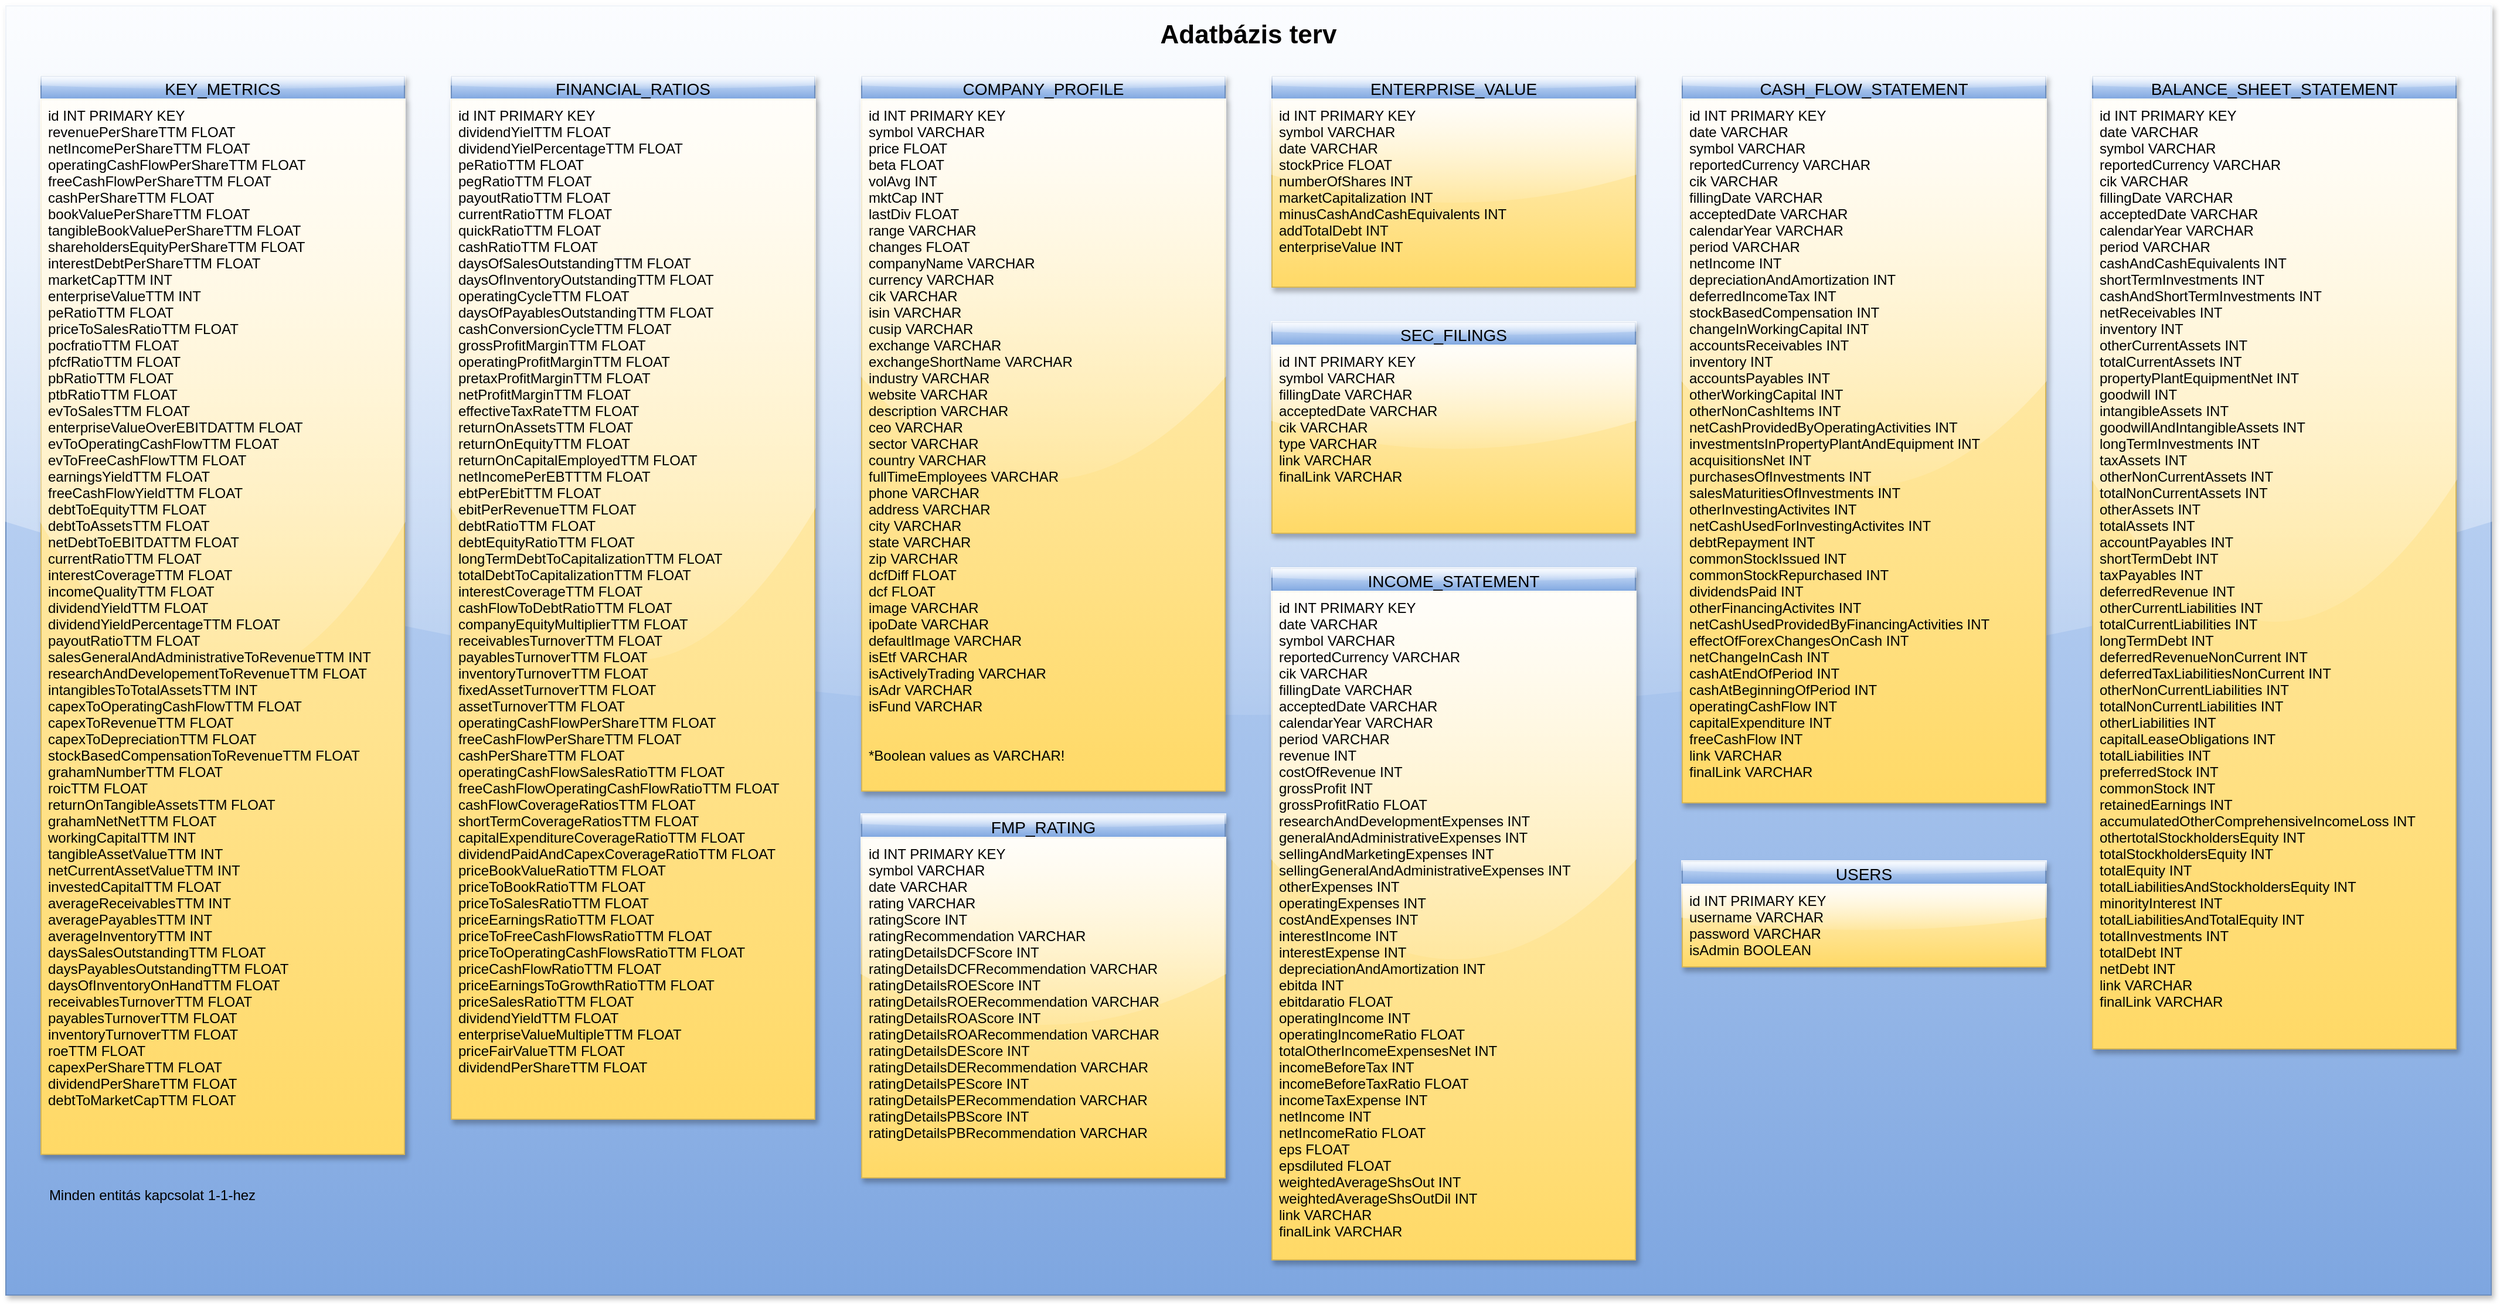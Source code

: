 <mxfile version="21.0.8" type="device"><diagram name="Page-1" id="0k4B8ohqkxRkoGEBsM4O"><mxGraphModel dx="2390" dy="2278" grid="1" gridSize="10" guides="1" tooltips="1" connect="1" arrows="1" fold="1" page="1" pageScale="1" pageWidth="850" pageHeight="1100" math="0" shadow="0"><root><mxCell id="0"/><mxCell id="1" parent="0"/><mxCell id="O-EyLO6O3vlPSjkbhAGj-23" value="" style="rounded=0;whiteSpace=wrap;html=1;shadow=1;glass=1;fillColor=#dae8fc;gradientColor=#7ea6e0;strokeColor=#6c8ebf;" parent="1" vertex="1"><mxGeometry x="40" y="-10" width="2120" height="1100" as="geometry"/></mxCell><mxCell id="O-EyLO6O3vlPSjkbhAGj-1" value="KEY_METRICS" style="swimlane;fontStyle=0;childLayout=stackLayout;horizontal=1;startSize=20;horizontalStack=0;resizeParent=1;resizeParentMax=0;resizeLast=0;collapsible=1;marginBottom=0;align=center;fontSize=14;fillColor=#dae8fc;strokeColor=#6c8ebf;gradientColor=#7ea6e0;shadow=1;glass=1;swimlaneLine=1;" parent="1" vertex="1"><mxGeometry x="70" y="50" width="310" height="920" as="geometry"><mxRectangle x="70" y="50" width="60" height="30" as="alternateBounds"/></mxGeometry></mxCell><mxCell id="O-EyLO6O3vlPSjkbhAGj-3" value="id&#9;INT PRIMARY KEY&#10;revenuePerShareTTM&#9;FLOAT&#10;netIncomePerShareTTM&#9;FLOAT&#10;operatingCashFlowPerShareTTM&#9;FLOAT&#10;freeCashFlowPerShareTTM&#9;FLOAT&#10;cashPerShareTTM&#9;FLOAT&#10;bookValuePerShareTTM&#9;FLOAT&#10;tangibleBookValuePerShareTTM&#9;FLOAT&#10;shareholdersEquityPerShareTTM&#9;FLOAT&#10;interestDebtPerShareTTM&#9;FLOAT&#10;marketCapTTM&#9;INT&#10;enterpriseValueTTM&#9;INT&#10;peRatioTTM&#9;FLOAT&#10;priceToSalesRatioTTM&#9;FLOAT&#10;pocfratioTTM&#9;FLOAT&#10;pfcfRatioTTM&#9;FLOAT&#10;pbRatioTTM&#9;FLOAT&#10;ptbRatioTTM&#9;FLOAT&#10;evToSalesTTM&#9;FLOAT&#10;enterpriseValueOverEBITDATTM&#9;FLOAT&#10;evToOperatingCashFlowTTM&#9;FLOAT&#10;evToFreeCashFlowTTM&#9;FLOAT&#10;earningsYieldTTM&#9;FLOAT&#10;freeCashFlowYieldTTM&#9;FLOAT&#10;debtToEquityTTM&#9;FLOAT&#10;debtToAssetsTTM&#9;FLOAT&#10;netDebtToEBITDATTM&#9;FLOAT&#10;currentRatioTTM&#9;FLOAT&#10;interestCoverageTTM&#9;FLOAT&#10;incomeQualityTTM&#9;FLOAT&#10;dividendYieldTTM&#9;FLOAT&#10;dividendYieldPercentageTTM&#9;FLOAT&#10;payoutRatioTTM&#9;FLOAT&#10;salesGeneralAndAdministrativeToRevenueTTM&#9;INT&#10;researchAndDevelopementToRevenueTTM&#9;FLOAT&#10;intangiblesToTotalAssetsTTM&#9;INT&#10;capexToOperatingCashFlowTTM&#9;FLOAT&#10;capexToRevenueTTM&#9;FLOAT&#10;capexToDepreciationTTM&#9;FLOAT&#10;stockBasedCompensationToRevenueTTM&#9;FLOAT&#10;grahamNumberTTM&#9;FLOAT&#10;roicTTM&#9;FLOAT&#10;returnOnTangibleAssetsTTM&#9;FLOAT&#10;grahamNetNetTTM&#9;FLOAT&#10;workingCapitalTTM&#9;INT&#10;tangibleAssetValueTTM&#9;INT&#10;netCurrentAssetValueTTM&#9;INT&#10;investedCapitalTTM&#9;FLOAT&#10;averageReceivablesTTM&#9;INT&#10;averagePayablesTTM&#9;INT&#10;averageInventoryTTM&#9;INT&#10;daysSalesOutstandingTTM&#9;FLOAT&#10;daysPayablesOutstandingTTM&#9;FLOAT&#10;daysOfInventoryOnHandTTM&#9;FLOAT&#10;receivablesTurnoverTTM&#9;FLOAT&#10;payablesTurnoverTTM&#9;FLOAT&#10;inventoryTurnoverTTM&#9;FLOAT&#10;roeTTM&#9;FLOAT&#10;capexPerShareTTM&#9;FLOAT&#10;dividendPerShareTTM&#9;FLOAT&#10;debtToMarketCapTTM&#9;FLOAT" style="text;strokeColor=#d6b656;fillColor=#fff2cc;spacingLeft=4;spacingRight=4;overflow=hidden;rotatable=0;points=[[0,0.5],[1,0.5]];portConstraint=eastwest;fontSize=12;gradientColor=#ffd966;glass=1;shadow=1;rounded=0;" parent="O-EyLO6O3vlPSjkbhAGj-1" vertex="1"><mxGeometry y="20" width="310" height="900" as="geometry"/></mxCell><mxCell id="O-EyLO6O3vlPSjkbhAGj-5" value="FINANCIAL_RATIOS" style="swimlane;fontStyle=0;childLayout=stackLayout;horizontal=1;startSize=20;horizontalStack=0;resizeParent=1;resizeParentMax=0;resizeLast=0;collapsible=1;marginBottom=0;align=center;fontSize=14;fillColor=#dae8fc;strokeColor=#6c8ebf;gradientColor=#7ea6e0;shadow=1;glass=1;swimlaneLine=1;" parent="1" vertex="1"><mxGeometry x="420" y="50" width="310" height="890" as="geometry"><mxRectangle x="70" y="50" width="60" height="30" as="alternateBounds"/></mxGeometry></mxCell><mxCell id="O-EyLO6O3vlPSjkbhAGj-6" value="id&#9;INT PRIMARY KEY&#10;dividendYielTTM&#9;FLOAT&#10;dividendYielPercentageTTM&#9;FLOAT&#10;peRatioTTM&#9;FLOAT&#10;pegRatioTTM&#9;FLOAT&#10;payoutRatioTTM&#9;FLOAT&#10;currentRatioTTM&#9;FLOAT&#10;quickRatioTTM&#9;FLOAT&#10;cashRatioTTM&#9;FLOAT&#10;daysOfSalesOutstandingTTM&#9;FLOAT&#10;daysOfInventoryOutstandingTTM&#9;FLOAT&#10;operatingCycleTTM&#9;FLOAT&#10;daysOfPayablesOutstandingTTM&#9;FLOAT&#10;cashConversionCycleTTM&#9;FLOAT&#10;grossProfitMarginTTM&#9;FLOAT&#10;operatingProfitMarginTTM&#9;FLOAT&#10;pretaxProfitMarginTTM&#9;FLOAT&#10;netProfitMarginTTM&#9;FLOAT&#10;effectiveTaxRateTTM&#9;FLOAT&#10;returnOnAssetsTTM&#9;FLOAT&#10;returnOnEquityTTM&#9;FLOAT&#10;returnOnCapitalEmployedTTM&#9;FLOAT&#10;netIncomePerEBTTTM&#9;FLOAT&#10;ebtPerEbitTTM&#9;FLOAT&#10;ebitPerRevenueTTM&#9;FLOAT&#10;debtRatioTTM&#9;FLOAT&#10;debtEquityRatioTTM&#9;FLOAT&#10;longTermDebtToCapitalizationTTM&#9;FLOAT&#10;totalDebtToCapitalizationTTM&#9;FLOAT&#10;interestCoverageTTM&#9;FLOAT&#10;cashFlowToDebtRatioTTM&#9;FLOAT&#10;companyEquityMultiplierTTM&#9;FLOAT&#10;receivablesTurnoverTTM&#9;FLOAT&#10;payablesTurnoverTTM&#9;FLOAT&#10;inventoryTurnoverTTM&#9;FLOAT&#10;fixedAssetTurnoverTTM&#9;FLOAT&#10;assetTurnoverTTM&#9;FLOAT&#10;operatingCashFlowPerShareTTM&#9;FLOAT&#10;freeCashFlowPerShareTTM&#9;FLOAT&#10;cashPerShareTTM&#9;FLOAT&#10;operatingCashFlowSalesRatioTTM&#9;FLOAT&#10;freeCashFlowOperatingCashFlowRatioTTM&#9;FLOAT&#10;cashFlowCoverageRatiosTTM&#9;FLOAT&#10;shortTermCoverageRatiosTTM&#9;FLOAT&#10;capitalExpenditureCoverageRatioTTM&#9;FLOAT&#10;dividendPaidAndCapexCoverageRatioTTM&#9;FLOAT&#10;priceBookValueRatioTTM&#9;FLOAT&#10;priceToBookRatioTTM&#9;FLOAT&#10;priceToSalesRatioTTM&#9;FLOAT&#10;priceEarningsRatioTTM&#9;FLOAT&#10;priceToFreeCashFlowsRatioTTM&#9;FLOAT&#10;priceToOperatingCashFlowsRatioTTM&#9;FLOAT&#10;priceCashFlowRatioTTM&#9;FLOAT&#10;priceEarningsToGrowthRatioTTM&#9;FLOAT&#10;priceSalesRatioTTM&#9;FLOAT&#10;dividendYieldTTM&#9;FLOAT&#10;enterpriseValueMultipleTTM&#9;FLOAT&#10;priceFairValueTTM&#9;FLOAT&#10;dividendPerShareTTM&#9;FLOAT" style="text;strokeColor=#d6b656;fillColor=#fff2cc;spacingLeft=4;spacingRight=4;overflow=hidden;rotatable=0;points=[[0,0.5],[1,0.5]];portConstraint=eastwest;fontSize=12;gradientColor=#ffd966;glass=1;shadow=1;rounded=0;" parent="O-EyLO6O3vlPSjkbhAGj-5" vertex="1"><mxGeometry y="20" width="310" height="870" as="geometry"/></mxCell><mxCell id="O-EyLO6O3vlPSjkbhAGj-7" value="COMPANY_PROFILE" style="swimlane;fontStyle=0;childLayout=stackLayout;horizontal=1;startSize=20;horizontalStack=0;resizeParent=1;resizeParentMax=0;resizeLast=0;collapsible=1;marginBottom=0;align=center;fontSize=14;fillColor=#dae8fc;strokeColor=#6c8ebf;gradientColor=#7ea6e0;shadow=1;glass=1;swimlaneLine=1;" parent="1" vertex="1"><mxGeometry x="770" y="50" width="310" height="610" as="geometry"><mxRectangle x="70" y="50" width="60" height="30" as="alternateBounds"/></mxGeometry></mxCell><mxCell id="O-EyLO6O3vlPSjkbhAGj-8" value="id&#9;INT PRIMARY KEY&#10;symbol&#9;VARCHAR&#10;price&#9;FLOAT&#10;beta&#9;FLOAT&#10;volAvg&#9;INT&#10;mktCap&#9;INT&#10;lastDiv&#9;FLOAT&#10;range&#9;VARCHAR&#10;changes&#9;FLOAT&#10;companyName&#9;VARCHAR&#10;currency&#9;VARCHAR&#10;cik&#9;VARCHAR&#10;isin&#9;VARCHAR&#10;cusip&#9;VARCHAR&#10;exchange&#9;VARCHAR&#10;exchangeShortName&#9;VARCHAR&#10;industry&#9;VARCHAR&#10;website&#9;VARCHAR&#10;description&#9;VARCHAR&#10;ceo&#9;VARCHAR&#10;sector&#9;VARCHAR&#10;country&#9;VARCHAR&#10;fullTimeEmployees&#9;VARCHAR&#10;phone&#9;VARCHAR&#10;address&#9;VARCHAR&#10;city&#9;VARCHAR&#10;state&#9;VARCHAR&#10;zip&#9;VARCHAR&#10;dcfDiff&#9;FLOAT&#10;dcf&#9;FLOAT&#10;image&#9;VARCHAR&#10;ipoDate&#9;VARCHAR&#10;defaultImage&#9;VARCHAR&#10;isEtf&#9;VARCHAR&#10;isActivelyTrading&#9;VARCHAR&#10;isAdr&#9;VARCHAR&#10;isFund&#9;VARCHAR&#10;&#10;&#10;*Boolean values as VARCHAR!" style="text;strokeColor=#d6b656;fillColor=#fff2cc;spacingLeft=4;spacingRight=4;overflow=hidden;rotatable=0;points=[[0,0.5],[1,0.5]];portConstraint=eastwest;fontSize=12;gradientColor=#ffd966;glass=1;shadow=1;rounded=0;" parent="O-EyLO6O3vlPSjkbhAGj-7" vertex="1"><mxGeometry y="20" width="310" height="590" as="geometry"/></mxCell><mxCell id="O-EyLO6O3vlPSjkbhAGj-9" value="FMP_RATING" style="swimlane;fontStyle=0;childLayout=stackLayout;horizontal=1;startSize=20;horizontalStack=0;resizeParent=1;resizeParentMax=0;resizeLast=0;collapsible=1;marginBottom=0;align=center;fontSize=14;fillColor=#dae8fc;strokeColor=#6c8ebf;gradientColor=#7ea6e0;shadow=1;glass=1;swimlaneLine=1;" parent="1" vertex="1"><mxGeometry x="770" y="680" width="310" height="310" as="geometry"><mxRectangle x="70" y="50" width="60" height="30" as="alternateBounds"/></mxGeometry></mxCell><mxCell id="O-EyLO6O3vlPSjkbhAGj-10" value="id&#9;INT PRIMARY KEY&#10;symbol&#9;VARCHAR&#10;date&#9;VARCHAR&#10;rating&#9;VARCHAR&#10;ratingScore&#9;INT&#10;ratingRecommendation&#9;VARCHAR&#10;ratingDetailsDCFScore&#9;INT&#10;ratingDetailsDCFRecommendation&#9;VARCHAR&#10;ratingDetailsROEScore&#9;INT&#10;ratingDetailsROERecommendation&#9;VARCHAR&#10;ratingDetailsROAScore&#9;INT&#10;ratingDetailsROARecommendation&#9;VARCHAR&#10;ratingDetailsDEScore&#9;INT&#10;ratingDetailsDERecommendation&#9;VARCHAR&#10;ratingDetailsPEScore&#9;INT&#10;ratingDetailsPERecommendation&#9;VARCHAR&#10;ratingDetailsPBScore&#9;INT&#10;ratingDetailsPBRecommendation&#9;VARCHAR" style="text;strokeColor=#d6b656;fillColor=#fff2cc;spacingLeft=4;spacingRight=4;overflow=hidden;rotatable=0;points=[[0,0.5],[1,0.5]];portConstraint=eastwest;fontSize=12;gradientColor=#ffd966;glass=1;shadow=1;rounded=0;" parent="O-EyLO6O3vlPSjkbhAGj-9" vertex="1"><mxGeometry y="20" width="310" height="290" as="geometry"/></mxCell><mxCell id="O-EyLO6O3vlPSjkbhAGj-11" value="ENTERPRISE_VALUE" style="swimlane;fontStyle=0;childLayout=stackLayout;horizontal=1;startSize=20;horizontalStack=0;resizeParent=1;resizeParentMax=0;resizeLast=0;collapsible=1;marginBottom=0;align=center;fontSize=14;fillColor=#dae8fc;strokeColor=#6c8ebf;gradientColor=#7ea6e0;shadow=1;glass=1;swimlaneLine=1;" parent="1" vertex="1"><mxGeometry x="1120" y="50" width="310" height="180" as="geometry"><mxRectangle x="70" y="50" width="60" height="30" as="alternateBounds"/></mxGeometry></mxCell><mxCell id="O-EyLO6O3vlPSjkbhAGj-12" value="id&#9;INT PRIMARY KEY&#10;symbol&#9;VARCHAR&#10;date&#9;VARCHAR&#10;stockPrice&#9;FLOAT&#10;numberOfShares&#9;INT&#10;marketCapitalization&#9;INT&#10;minusCashAndCashEquivalents&#9;INT&#10;addTotalDebt&#9;INT&#10;enterpriseValue&#9;INT" style="text;strokeColor=#d6b656;fillColor=#fff2cc;spacingLeft=4;spacingRight=4;overflow=hidden;rotatable=0;points=[[0,0.5],[1,0.5]];portConstraint=eastwest;fontSize=12;gradientColor=#ffd966;glass=1;shadow=1;rounded=0;" parent="O-EyLO6O3vlPSjkbhAGj-11" vertex="1"><mxGeometry y="20" width="310" height="160" as="geometry"/></mxCell><mxCell id="O-EyLO6O3vlPSjkbhAGj-13" value="SEC_FILINGS" style="swimlane;fontStyle=0;childLayout=stackLayout;horizontal=1;startSize=20;horizontalStack=0;resizeParent=1;resizeParentMax=0;resizeLast=0;collapsible=1;marginBottom=0;align=center;fontSize=14;fillColor=#dae8fc;strokeColor=#6c8ebf;gradientColor=#7ea6e0;shadow=1;glass=1;swimlaneLine=1;" parent="1" vertex="1"><mxGeometry x="1120" y="260" width="310" height="180" as="geometry"><mxRectangle x="70" y="50" width="60" height="30" as="alternateBounds"/></mxGeometry></mxCell><mxCell id="O-EyLO6O3vlPSjkbhAGj-14" value="id&#9;INT PRIMARY KEY&#10;symbol&#9;VARCHAR&#10;fillingDate&#9;VARCHAR&#10;acceptedDate&#9;VARCHAR&#10;cik&#9;VARCHAR&#10;type&#9;VARCHAR&#10;link&#9;VARCHAR&#10;finalLink&#9;VARCHAR" style="text;strokeColor=#d6b656;fillColor=#fff2cc;spacingLeft=4;spacingRight=4;overflow=hidden;rotatable=0;points=[[0,0.5],[1,0.5]];portConstraint=eastwest;fontSize=12;gradientColor=#ffd966;glass=1;shadow=1;rounded=0;" parent="O-EyLO6O3vlPSjkbhAGj-13" vertex="1"><mxGeometry y="20" width="310" height="160" as="geometry"/></mxCell><mxCell id="O-EyLO6O3vlPSjkbhAGj-15" value="INCOME_STATEMENT" style="swimlane;fontStyle=0;childLayout=stackLayout;horizontal=1;startSize=20;horizontalStack=0;resizeParent=1;resizeParentMax=0;resizeLast=0;collapsible=1;marginBottom=0;align=center;fontSize=14;fillColor=#dae8fc;strokeColor=#6c8ebf;gradientColor=#7ea6e0;shadow=1;glass=1;swimlaneLine=1;" parent="1" vertex="1"><mxGeometry x="1120" y="470" width="310" height="590" as="geometry"><mxRectangle x="70" y="50" width="60" height="30" as="alternateBounds"/></mxGeometry></mxCell><mxCell id="O-EyLO6O3vlPSjkbhAGj-16" value="id&#9;INT PRIMARY KEY&#10;date&#9;VARCHAR&#10;symbol&#9;VARCHAR&#10;reportedCurrency&#9;VARCHAR&#10;cik&#9;VARCHAR&#10;fillingDate&#9;VARCHAR&#10;acceptedDate&#9;VARCHAR&#10;calendarYear&#9;VARCHAR&#10;period&#9;VARCHAR&#10;revenue&#9;INT&#10;costOfRevenue&#9;INT&#10;grossProfit&#9;INT&#10;grossProfitRatio&#9;FLOAT&#10;researchAndDevelopmentExpenses&#9;INT&#10;generalAndAdministrativeExpenses&#9;INT&#10;sellingAndMarketingExpenses&#9;INT&#10;sellingGeneralAndAdministrativeExpenses&#9;INT&#10;otherExpenses&#9;INT&#10;operatingExpenses&#9;INT&#10;costAndExpenses&#9;INT&#10;interestIncome&#9;INT&#10;interestExpense&#9;INT&#10;depreciationAndAmortization&#9;INT&#10;ebitda&#9;INT&#10;ebitdaratio&#9;FLOAT&#10;operatingIncome&#9;INT&#10;operatingIncomeRatio&#9;FLOAT&#10;totalOtherIncomeExpensesNet&#9;INT&#10;incomeBeforeTax&#9;INT&#10;incomeBeforeTaxRatio&#9;FLOAT&#10;incomeTaxExpense&#9;INT&#10;netIncome&#9;INT&#10;netIncomeRatio&#9;FLOAT&#10;eps&#9;FLOAT&#10;epsdiluted&#9;FLOAT&#10;weightedAverageShsOut&#9;INT&#10;weightedAverageShsOutDil&#9;INT&#10;link&#9;VARCHAR&#10;finalLink&#9;VARCHAR&#10;" style="text;strokeColor=#d6b656;fillColor=#fff2cc;spacingLeft=4;spacingRight=4;overflow=hidden;rotatable=0;points=[[0,0.5],[1,0.5]];portConstraint=eastwest;fontSize=12;gradientColor=#ffd966;glass=1;shadow=1;rounded=0;" parent="O-EyLO6O3vlPSjkbhAGj-15" vertex="1"><mxGeometry y="20" width="310" height="570" as="geometry"/></mxCell><mxCell id="O-EyLO6O3vlPSjkbhAGj-17" value="Minden entitás kapcsolat 1-1-hez" style="text;html=1;strokeColor=none;fillColor=none;align=center;verticalAlign=middle;whiteSpace=wrap;rounded=0;" parent="1" vertex="1"><mxGeometry x="70" y="990" width="190" height="30" as="geometry"/></mxCell><mxCell id="O-EyLO6O3vlPSjkbhAGj-18" value="CASH_FLOW_STATEMENT" style="swimlane;fontStyle=0;childLayout=stackLayout;horizontal=1;startSize=20;horizontalStack=0;resizeParent=1;resizeParentMax=0;resizeLast=0;collapsible=1;marginBottom=0;align=center;fontSize=14;fillColor=#dae8fc;strokeColor=#6c8ebf;gradientColor=#7ea6e0;shadow=1;glass=1;swimlaneLine=1;" parent="1" vertex="1"><mxGeometry x="1470" y="50" width="310" height="620" as="geometry"><mxRectangle x="70" y="50" width="60" height="30" as="alternateBounds"/></mxGeometry></mxCell><mxCell id="O-EyLO6O3vlPSjkbhAGj-19" value="id&#9;INT PRIMARY KEY&#10;date&#9;VARCHAR&#10;symbol&#9;VARCHAR&#10;reportedCurrency&#9;VARCHAR&#10;cik&#9;VARCHAR&#10;fillingDate&#9;VARCHAR&#10;acceptedDate&#9;VARCHAR&#10;calendarYear&#9;VARCHAR&#10;period&#9;VARCHAR&#10;netIncome&#9;INT&#10;depreciationAndAmortization&#9;INT&#10;deferredIncomeTax&#9;INT&#10;stockBasedCompensation&#9;INT&#10;changeInWorkingCapital&#9;INT&#10;accountsReceivables&#9;INT&#10;inventory&#9;INT&#10;accountsPayables&#9;INT&#10;otherWorkingCapital&#9;INT&#10;otherNonCashItems&#9;INT&#10;netCashProvidedByOperatingActivities&#9;INT&#10;investmentsInPropertyPlantAndEquipment&#9;INT&#10;acquisitionsNet&#9;INT&#10;purchasesOfInvestments&#9;INT&#10;salesMaturitiesOfInvestments&#9;INT&#10;otherInvestingActivites&#9;INT&#10;netCashUsedForInvestingActivites&#9;INT&#10;debtRepayment&#9;INT&#10;commonStockIssued&#9;INT&#10;commonStockRepurchased&#9;INT&#10;dividendsPaid&#9;INT&#10;otherFinancingActivites&#9;INT&#10;netCashUsedProvidedByFinancingActivities&#9;INT&#10;effectOfForexChangesOnCash&#9;INT&#10;netChangeInCash&#9;INT&#10;cashAtEndOfPeriod&#9;INT&#10;cashAtBeginningOfPeriod&#9;INT&#10;operatingCashFlow&#9;INT&#10;capitalExpenditure&#9;INT&#10;freeCashFlow&#9;INT&#10;link&#9;VARCHAR&#10;finalLink&#9;VARCHAR&#10;" style="text;strokeColor=#d6b656;fillColor=#fff2cc;spacingLeft=4;spacingRight=4;overflow=hidden;rotatable=0;points=[[0,0.5],[1,0.5]];portConstraint=eastwest;fontSize=12;gradientColor=#ffd966;glass=1;shadow=1;rounded=0;" parent="O-EyLO6O3vlPSjkbhAGj-18" vertex="1"><mxGeometry y="20" width="310" height="600" as="geometry"/></mxCell><mxCell id="O-EyLO6O3vlPSjkbhAGj-20" value="BALANCE_SHEET_STATEMENT" style="swimlane;fontStyle=0;childLayout=stackLayout;horizontal=1;startSize=20;horizontalStack=0;resizeParent=1;resizeParentMax=0;resizeLast=0;collapsible=1;marginBottom=0;align=center;fontSize=14;fillColor=#dae8fc;strokeColor=#6c8ebf;gradientColor=#7ea6e0;shadow=1;glass=1;swimlaneLine=1;" parent="1" vertex="1"><mxGeometry x="1820" y="50" width="310" height="830" as="geometry"><mxRectangle x="70" y="50" width="60" height="30" as="alternateBounds"/></mxGeometry></mxCell><mxCell id="O-EyLO6O3vlPSjkbhAGj-21" value="id&#9;INT PRIMARY KEY&#10;date&#9;VARCHAR&#10;symbol&#9;VARCHAR&#10;reportedCurrency&#9;VARCHAR&#10;cik&#9;VARCHAR&#10;fillingDate&#9;VARCHAR&#10;acceptedDate&#9;VARCHAR&#10;calendarYear&#9;VARCHAR&#10;period&#9;VARCHAR&#10;cashAndCashEquivalents&#9;INT&#10;shortTermInvestments&#9;INT&#10;cashAndShortTermInvestments&#9;INT&#10;netReceivables&#9;INT&#10;inventory&#9;INT&#10;otherCurrentAssets&#9;INT&#10;totalCurrentAssets&#9;INT&#10;propertyPlantEquipmentNet&#9;INT&#10;goodwill&#9;INT&#10;intangibleAssets&#9;INT&#10;goodwillAndIntangibleAssets&#9;INT&#10;longTermInvestments&#9;INT&#10;taxAssets&#9;INT&#10;otherNonCurrentAssets&#9;INT&#10;totalNonCurrentAssets&#9;INT&#10;otherAssets&#9;INT&#10;totalAssets&#9;INT&#10;accountPayables&#9;INT&#10;shortTermDebt&#9;INT&#10;taxPayables&#9;INT&#10;deferredRevenue&#9;INT&#10;otherCurrentLiabilities&#9;INT&#10;totalCurrentLiabilities&#9;INT&#10;longTermDebt&#9;INT&#10;deferredRevenueNonCurrent&#9;INT&#10;deferredTaxLiabilitiesNonCurrent&#9;INT&#10;otherNonCurrentLiabilities&#9;INT&#10;totalNonCurrentLiabilities&#9;INT&#10;otherLiabilities&#9;INT&#10;capitalLeaseObligations&#9;INT&#10;totalLiabilities&#9;INT&#10;preferredStock&#9;INT&#10;commonStock&#9;INT&#10;retainedEarnings&#9;INT&#10;accumulatedOtherComprehensiveIncomeLoss&#9;INT&#10;othertotalStockholdersEquity&#9;INT&#10;totalStockholdersEquity&#9;INT&#10;totalEquity&#9;INT&#10;totalLiabilitiesAndStockholdersEquity&#9;INT&#10;minorityInterest&#9;INT&#10;totalLiabilitiesAndTotalEquity&#9;INT&#10;totalInvestments&#9;INT&#10;totalDebt&#9;INT&#10;netDebt&#9;INT&#10;link&#9;VARCHAR&#10;finalLink&#9;VARCHAR&#10;" style="text;strokeColor=#d6b656;fillColor=#fff2cc;spacingLeft=4;spacingRight=4;overflow=hidden;rotatable=0;points=[[0,0.5],[1,0.5]];portConstraint=eastwest;fontSize=12;gradientColor=#ffd966;glass=1;shadow=1;rounded=0;" parent="O-EyLO6O3vlPSjkbhAGj-20" vertex="1"><mxGeometry y="20" width="310" height="810" as="geometry"/></mxCell><mxCell id="O-EyLO6O3vlPSjkbhAGj-24" value="&lt;font style=&quot;font-size: 22px;&quot;&gt;&lt;b&gt;Adatbázis terv&lt;/b&gt;&lt;/font&gt;" style="text;html=1;strokeColor=none;fillColor=none;align=center;verticalAlign=middle;whiteSpace=wrap;rounded=0;" parent="1" vertex="1"><mxGeometry x="820" width="560" height="30" as="geometry"/></mxCell><mxCell id="CMsdfHpksslerGGha7iP-1" value="USERS" style="swimlane;fontStyle=0;childLayout=stackLayout;horizontal=1;startSize=20;horizontalStack=0;resizeParent=1;resizeParentMax=0;resizeLast=0;collapsible=1;marginBottom=0;align=center;fontSize=14;fillColor=#dae8fc;strokeColor=#6c8ebf;gradientColor=#7ea6e0;shadow=1;glass=1;swimlaneLine=1;" vertex="1" parent="1"><mxGeometry x="1470" y="720" width="310" height="90" as="geometry"><mxRectangle x="70" y="50" width="60" height="30" as="alternateBounds"/></mxGeometry></mxCell><mxCell id="CMsdfHpksslerGGha7iP-2" value="id&#9;INT PRIMARY KEY&#10;username VARCHAR&#10;password VARCHAR&#10;isAdmin BOOLEAN" style="text;strokeColor=#d6b656;fillColor=#fff2cc;spacingLeft=4;spacingRight=4;overflow=hidden;rotatable=0;points=[[0,0.5],[1,0.5]];portConstraint=eastwest;fontSize=12;gradientColor=#ffd966;glass=1;shadow=1;rounded=0;" vertex="1" parent="CMsdfHpksslerGGha7iP-1"><mxGeometry y="20" width="310" height="70" as="geometry"/></mxCell></root></mxGraphModel></diagram></mxfile>